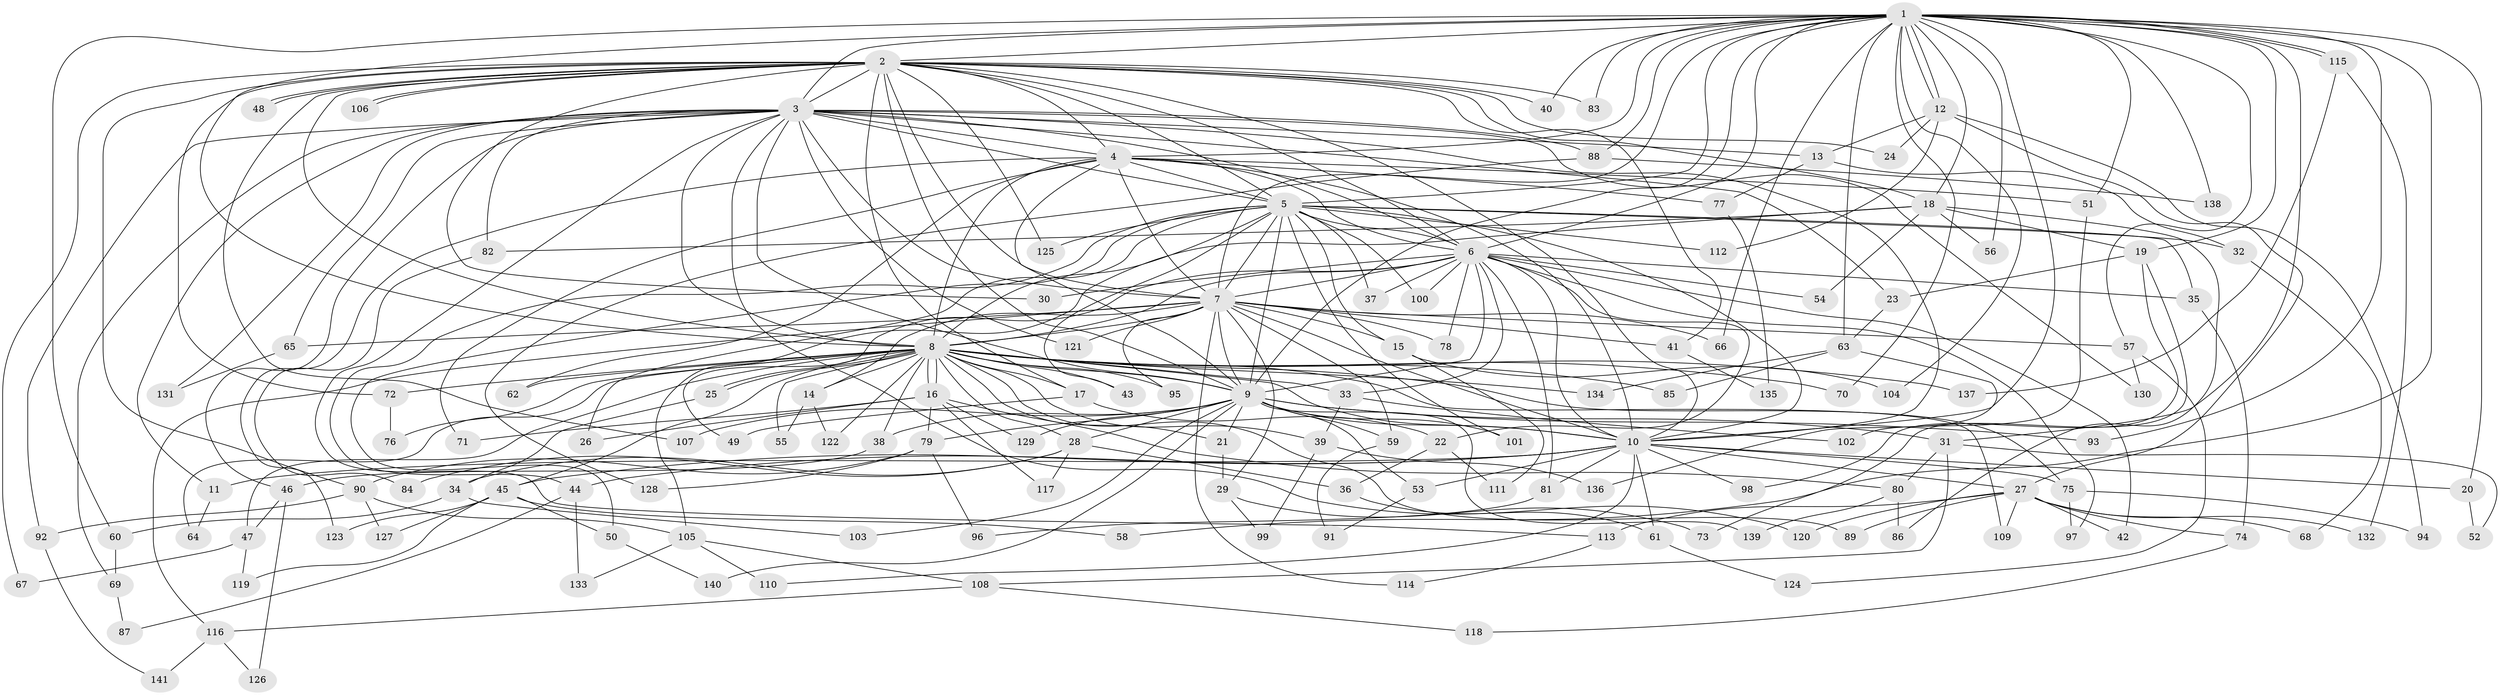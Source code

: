 // coarse degree distribution, {22: 0.011764705882352941, 35: 0.011764705882352941, 23: 0.011764705882352941, 15: 0.011764705882352941, 26: 0.011764705882352941, 7: 0.03529411764705882, 4: 0.09411764705882353, 3: 0.1411764705882353, 5: 0.09411764705882353, 9: 0.03529411764705882, 8: 0.011764705882352941, 2: 0.4823529411764706, 6: 0.011764705882352941, 1: 0.03529411764705882}
// Generated by graph-tools (version 1.1) at 2025/49/03/04/25 22:49:58]
// undirected, 141 vertices, 307 edges
graph export_dot {
  node [color=gray90,style=filled];
  1;
  2;
  3;
  4;
  5;
  6;
  7;
  8;
  9;
  10;
  11;
  12;
  13;
  14;
  15;
  16;
  17;
  18;
  19;
  20;
  21;
  22;
  23;
  24;
  25;
  26;
  27;
  28;
  29;
  30;
  31;
  32;
  33;
  34;
  35;
  36;
  37;
  38;
  39;
  40;
  41;
  42;
  43;
  44;
  45;
  46;
  47;
  48;
  49;
  50;
  51;
  52;
  53;
  54;
  55;
  56;
  57;
  58;
  59;
  60;
  61;
  62;
  63;
  64;
  65;
  66;
  67;
  68;
  69;
  70;
  71;
  72;
  73;
  74;
  75;
  76;
  77;
  78;
  79;
  80;
  81;
  82;
  83;
  84;
  85;
  86;
  87;
  88;
  89;
  90;
  91;
  92;
  93;
  94;
  95;
  96;
  97;
  98;
  99;
  100;
  101;
  102;
  103;
  104;
  105;
  106;
  107;
  108;
  109;
  110;
  111;
  112;
  113;
  114;
  115;
  116;
  117;
  118;
  119;
  120;
  121;
  122;
  123;
  124;
  125;
  126;
  127;
  128;
  129;
  130;
  131;
  132;
  133;
  134;
  135;
  136;
  137;
  138;
  139;
  140;
  141;
  1 -- 2;
  1 -- 3;
  1 -- 4;
  1 -- 5;
  1 -- 6;
  1 -- 7;
  1 -- 8;
  1 -- 9;
  1 -- 10;
  1 -- 12;
  1 -- 12;
  1 -- 18;
  1 -- 19;
  1 -- 20;
  1 -- 31;
  1 -- 40;
  1 -- 51;
  1 -- 56;
  1 -- 57;
  1 -- 58;
  1 -- 60;
  1 -- 63;
  1 -- 66;
  1 -- 70;
  1 -- 83;
  1 -- 88;
  1 -- 93;
  1 -- 104;
  1 -- 115;
  1 -- 115;
  1 -- 138;
  2 -- 3;
  2 -- 4;
  2 -- 5;
  2 -- 6;
  2 -- 7;
  2 -- 8;
  2 -- 9;
  2 -- 10;
  2 -- 17;
  2 -- 18;
  2 -- 24;
  2 -- 30;
  2 -- 40;
  2 -- 41;
  2 -- 48;
  2 -- 48;
  2 -- 67;
  2 -- 72;
  2 -- 83;
  2 -- 90;
  2 -- 106;
  2 -- 106;
  2 -- 107;
  2 -- 125;
  3 -- 4;
  3 -- 5;
  3 -- 6;
  3 -- 7;
  3 -- 8;
  3 -- 9;
  3 -- 10;
  3 -- 11;
  3 -- 13;
  3 -- 23;
  3 -- 46;
  3 -- 65;
  3 -- 69;
  3 -- 82;
  3 -- 88;
  3 -- 92;
  3 -- 113;
  3 -- 120;
  3 -- 121;
  3 -- 130;
  3 -- 131;
  4 -- 5;
  4 -- 6;
  4 -- 7;
  4 -- 8;
  4 -- 9;
  4 -- 10;
  4 -- 51;
  4 -- 62;
  4 -- 71;
  4 -- 77;
  4 -- 123;
  5 -- 6;
  5 -- 7;
  5 -- 8;
  5 -- 9;
  5 -- 10;
  5 -- 15;
  5 -- 26;
  5 -- 32;
  5 -- 35;
  5 -- 37;
  5 -- 43;
  5 -- 44;
  5 -- 50;
  5 -- 100;
  5 -- 101;
  5 -- 112;
  5 -- 125;
  6 -- 7;
  6 -- 8;
  6 -- 9;
  6 -- 10;
  6 -- 22;
  6 -- 30;
  6 -- 33;
  6 -- 35;
  6 -- 37;
  6 -- 42;
  6 -- 49;
  6 -- 54;
  6 -- 78;
  6 -- 81;
  6 -- 97;
  6 -- 100;
  7 -- 8;
  7 -- 9;
  7 -- 10;
  7 -- 14;
  7 -- 15;
  7 -- 29;
  7 -- 41;
  7 -- 57;
  7 -- 59;
  7 -- 65;
  7 -- 66;
  7 -- 78;
  7 -- 95;
  7 -- 114;
  7 -- 116;
  7 -- 121;
  8 -- 9;
  8 -- 10;
  8 -- 14;
  8 -- 16;
  8 -- 16;
  8 -- 17;
  8 -- 21;
  8 -- 25;
  8 -- 25;
  8 -- 28;
  8 -- 33;
  8 -- 38;
  8 -- 39;
  8 -- 43;
  8 -- 45;
  8 -- 47;
  8 -- 55;
  8 -- 62;
  8 -- 64;
  8 -- 70;
  8 -- 72;
  8 -- 75;
  8 -- 76;
  8 -- 85;
  8 -- 89;
  8 -- 95;
  8 -- 109;
  8 -- 122;
  8 -- 134;
  8 -- 137;
  9 -- 10;
  9 -- 21;
  9 -- 28;
  9 -- 31;
  9 -- 38;
  9 -- 53;
  9 -- 59;
  9 -- 79;
  9 -- 93;
  9 -- 101;
  9 -- 103;
  9 -- 107;
  9 -- 129;
  9 -- 139;
  9 -- 140;
  10 -- 11;
  10 -- 20;
  10 -- 27;
  10 -- 44;
  10 -- 45;
  10 -- 53;
  10 -- 61;
  10 -- 75;
  10 -- 81;
  10 -- 98;
  10 -- 110;
  11 -- 64;
  12 -- 13;
  12 -- 24;
  12 -- 27;
  12 -- 94;
  12 -- 112;
  13 -- 32;
  13 -- 77;
  14 -- 55;
  14 -- 122;
  15 -- 104;
  15 -- 111;
  16 -- 26;
  16 -- 71;
  16 -- 79;
  16 -- 80;
  16 -- 117;
  16 -- 129;
  17 -- 22;
  17 -- 49;
  18 -- 19;
  18 -- 54;
  18 -- 56;
  18 -- 82;
  18 -- 86;
  18 -- 105;
  19 -- 23;
  19 -- 73;
  19 -- 98;
  20 -- 52;
  21 -- 29;
  22 -- 36;
  22 -- 111;
  23 -- 63;
  25 -- 34;
  27 -- 42;
  27 -- 68;
  27 -- 74;
  27 -- 89;
  27 -- 109;
  27 -- 113;
  27 -- 120;
  27 -- 132;
  28 -- 34;
  28 -- 36;
  28 -- 84;
  28 -- 117;
  29 -- 73;
  29 -- 99;
  31 -- 52;
  31 -- 80;
  31 -- 108;
  32 -- 68;
  33 -- 39;
  33 -- 102;
  34 -- 60;
  34 -- 103;
  35 -- 74;
  36 -- 61;
  38 -- 46;
  39 -- 99;
  39 -- 136;
  41 -- 135;
  44 -- 87;
  44 -- 133;
  45 -- 50;
  45 -- 58;
  45 -- 119;
  45 -- 123;
  45 -- 127;
  46 -- 47;
  46 -- 126;
  47 -- 67;
  47 -- 119;
  50 -- 140;
  51 -- 102;
  53 -- 91;
  57 -- 124;
  57 -- 130;
  59 -- 91;
  60 -- 69;
  61 -- 124;
  63 -- 85;
  63 -- 134;
  63 -- 136;
  65 -- 131;
  69 -- 87;
  72 -- 76;
  74 -- 118;
  75 -- 94;
  75 -- 97;
  77 -- 135;
  79 -- 90;
  79 -- 96;
  79 -- 128;
  80 -- 86;
  80 -- 139;
  81 -- 96;
  82 -- 84;
  88 -- 128;
  88 -- 138;
  90 -- 92;
  90 -- 105;
  90 -- 127;
  92 -- 141;
  105 -- 108;
  105 -- 110;
  105 -- 133;
  108 -- 116;
  108 -- 118;
  113 -- 114;
  115 -- 132;
  115 -- 137;
  116 -- 126;
  116 -- 141;
}
